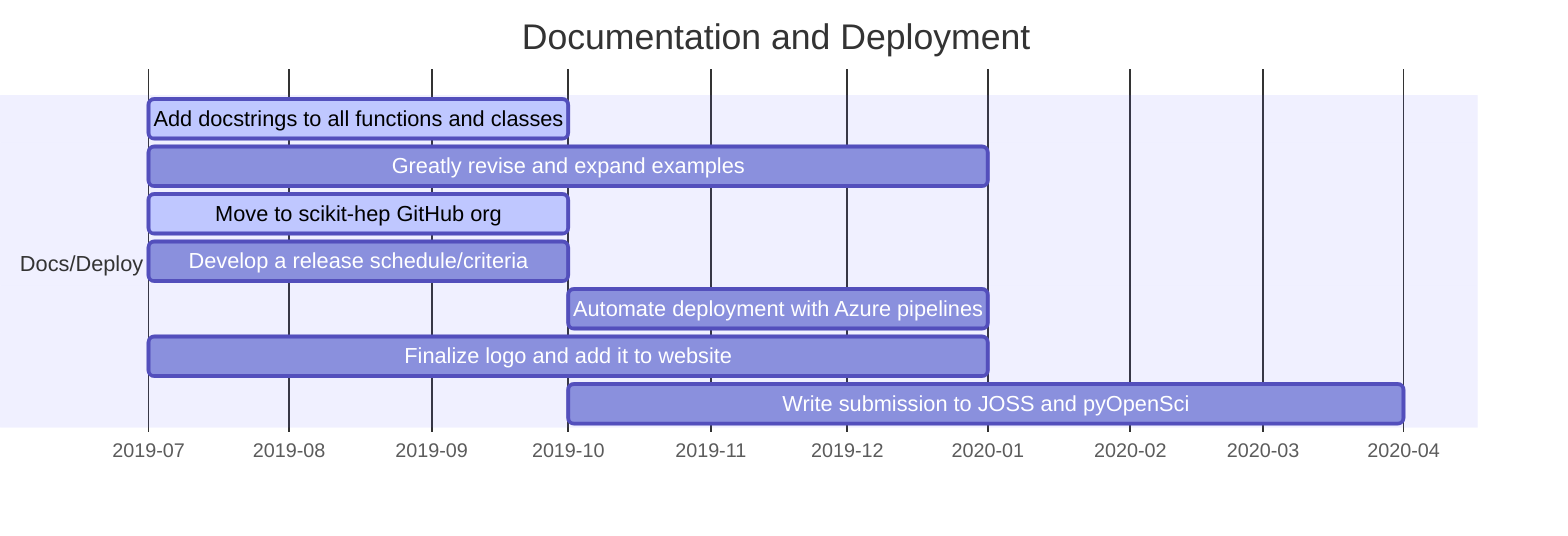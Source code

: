 gantt
    dateFormat YYYY-Q
    axisFormat  %Y-%m
    title Documentation and Deployment

    section Docs/Deploy
    Add docstrings to all functions and classes :active, 2019-3, 2019-4
    Greatly revise and expand examples          :        2019-3, 2020-1
    Move to scikit-hep GitHub org               :active, 2019-3, 2019-4
    Develop a release schedule/criteria         :        2019-3, 2019-4
    Automate deployment with Azure pipelines    :        2019-4, 2020-1
    Finalize logo and add it to website         :        2019-3, 2020-1
    Write submission to JOSS and pyOpenSci      :        2019-4, 2020-2